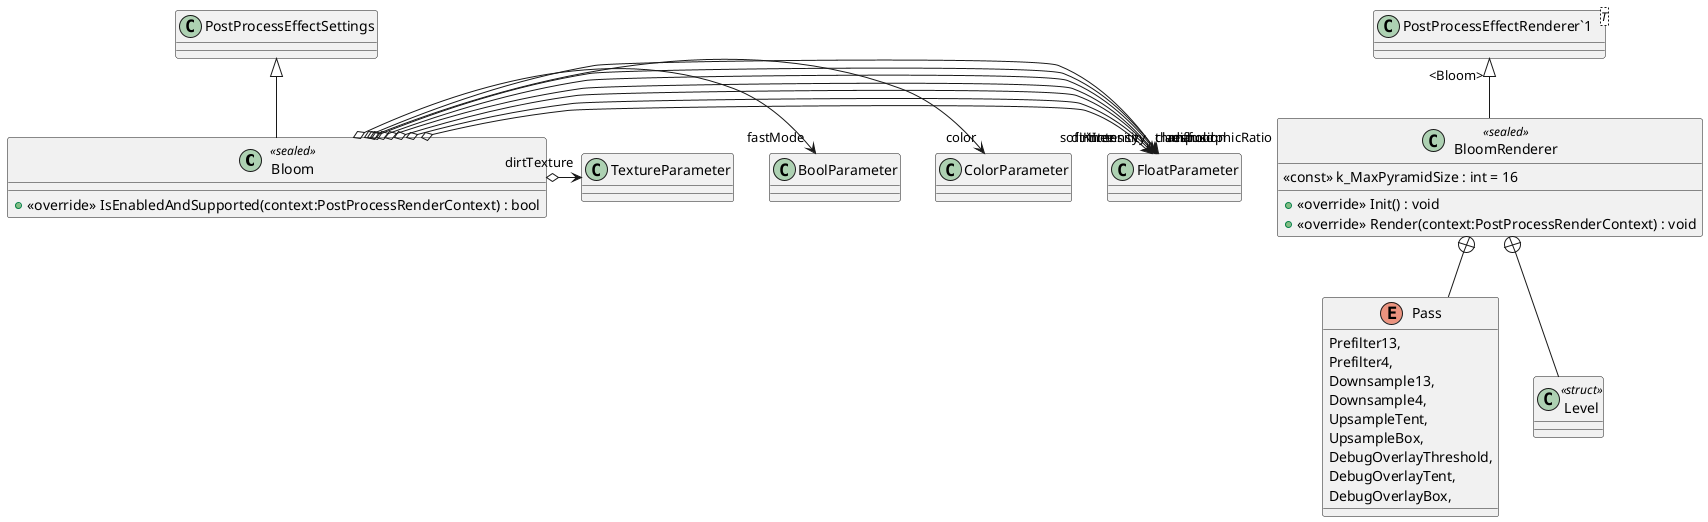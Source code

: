 @startuml
class Bloom <<sealed>> {
    + <<override>> IsEnabledAndSupported(context:PostProcessRenderContext) : bool
}
class BloomRenderer <<sealed>> {
    <<const>> k_MaxPyramidSize : int = 16
    + <<override>> Init() : void
    + <<override>> Render(context:PostProcessRenderContext) : void
}
class "PostProcessEffectRenderer`1"<T> {
}
enum Pass {
    Prefilter13,
    Prefilter4,
    Downsample13,
    Downsample4,
    UpsampleTent,
    UpsampleBox,
    DebugOverlayThreshold,
    DebugOverlayTent,
    DebugOverlayBox,
}
class Level <<struct>> {
}
PostProcessEffectSettings <|-- Bloom
Bloom o-> "intensity" FloatParameter
Bloom o-> "threshold" FloatParameter
Bloom o-> "softKnee" FloatParameter
Bloom o-> "clamp" FloatParameter
Bloom o-> "diffusion" FloatParameter
Bloom o-> "anamorphicRatio" FloatParameter
Bloom o-> "color" ColorParameter
Bloom o-> "fastMode" BoolParameter
Bloom o-> "dirtTexture" TextureParameter
Bloom o-> "dirtIntensity" FloatParameter
"PostProcessEffectRenderer`1" "<Bloom>" <|-- BloomRenderer
BloomRenderer +-- Pass
BloomRenderer +-- Level
@enduml

